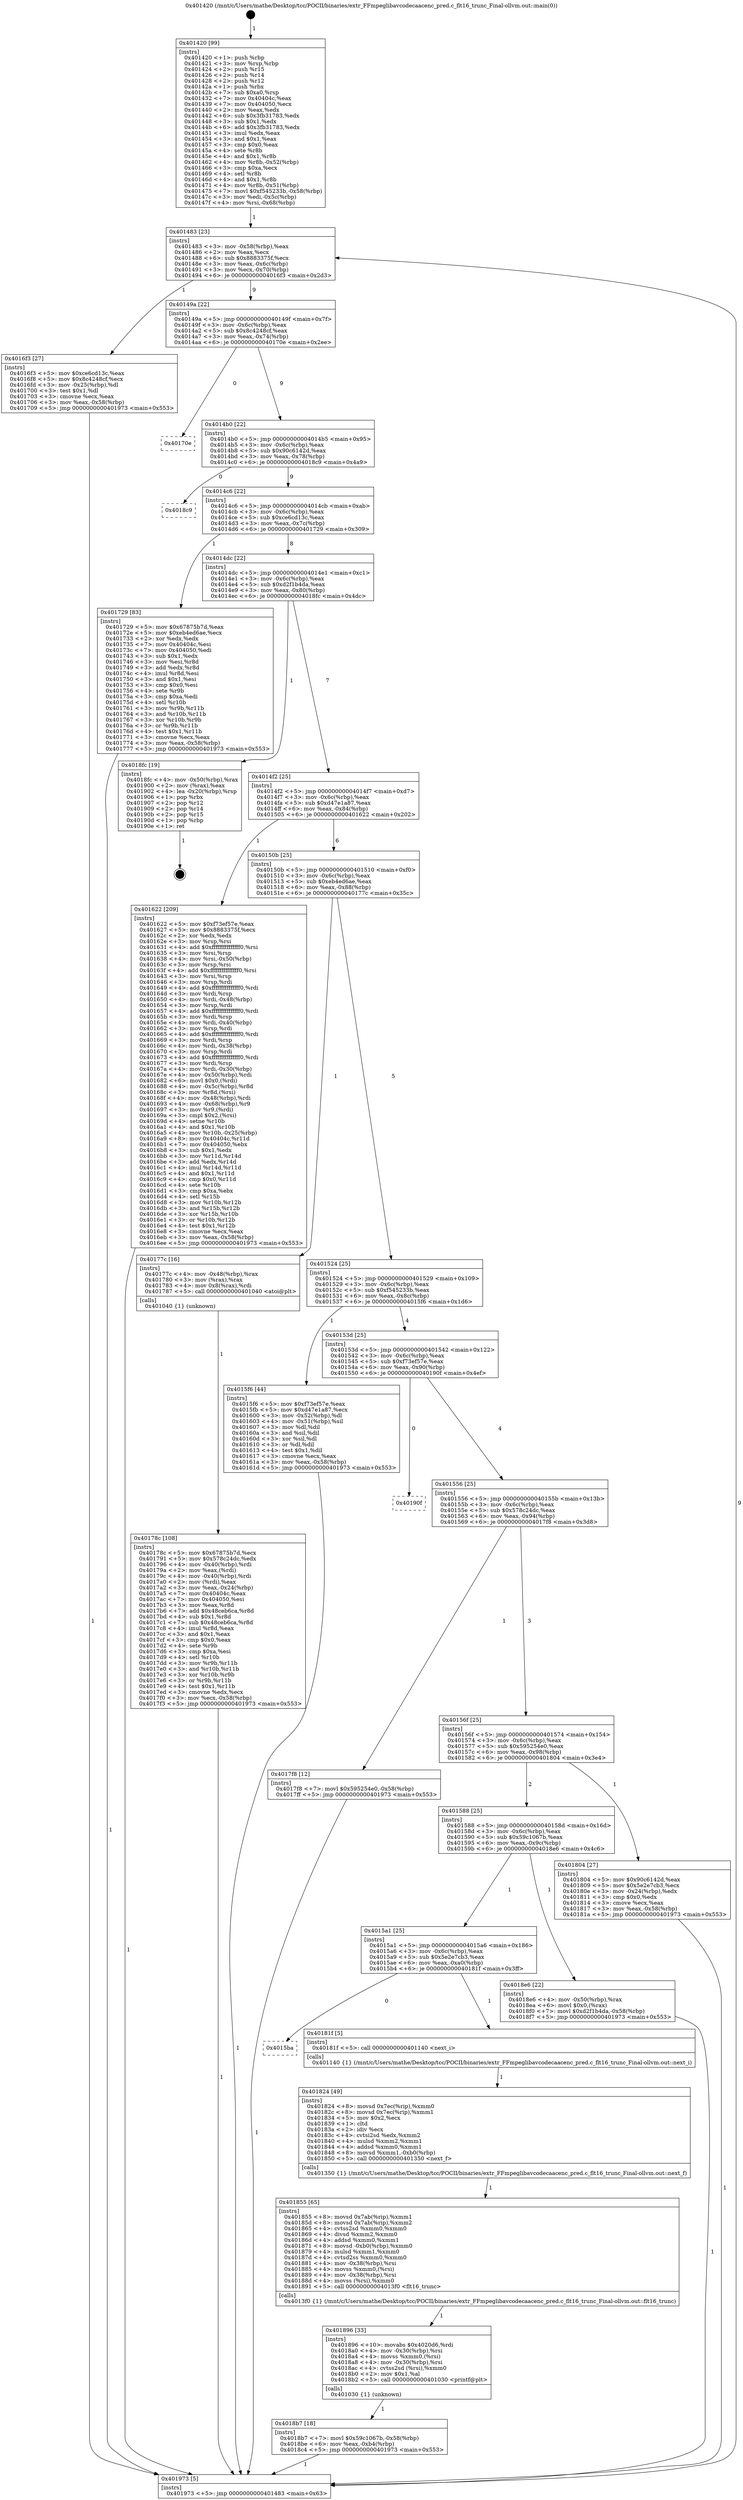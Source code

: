 digraph "0x401420" {
  label = "0x401420 (/mnt/c/Users/mathe/Desktop/tcc/POCII/binaries/extr_FFmpeglibavcodecaacenc_pred.c_flt16_trunc_Final-ollvm.out::main(0))"
  labelloc = "t"
  node[shape=record]

  Entry [label="",width=0.3,height=0.3,shape=circle,fillcolor=black,style=filled]
  "0x401483" [label="{
     0x401483 [23]\l
     | [instrs]\l
     &nbsp;&nbsp;0x401483 \<+3\>: mov -0x58(%rbp),%eax\l
     &nbsp;&nbsp;0x401486 \<+2\>: mov %eax,%ecx\l
     &nbsp;&nbsp;0x401488 \<+6\>: sub $0x8883375f,%ecx\l
     &nbsp;&nbsp;0x40148e \<+3\>: mov %eax,-0x6c(%rbp)\l
     &nbsp;&nbsp;0x401491 \<+3\>: mov %ecx,-0x70(%rbp)\l
     &nbsp;&nbsp;0x401494 \<+6\>: je 00000000004016f3 \<main+0x2d3\>\l
  }"]
  "0x4016f3" [label="{
     0x4016f3 [27]\l
     | [instrs]\l
     &nbsp;&nbsp;0x4016f3 \<+5\>: mov $0xce6cd13c,%eax\l
     &nbsp;&nbsp;0x4016f8 \<+5\>: mov $0x8c4248cf,%ecx\l
     &nbsp;&nbsp;0x4016fd \<+3\>: mov -0x25(%rbp),%dl\l
     &nbsp;&nbsp;0x401700 \<+3\>: test $0x1,%dl\l
     &nbsp;&nbsp;0x401703 \<+3\>: cmovne %ecx,%eax\l
     &nbsp;&nbsp;0x401706 \<+3\>: mov %eax,-0x58(%rbp)\l
     &nbsp;&nbsp;0x401709 \<+5\>: jmp 0000000000401973 \<main+0x553\>\l
  }"]
  "0x40149a" [label="{
     0x40149a [22]\l
     | [instrs]\l
     &nbsp;&nbsp;0x40149a \<+5\>: jmp 000000000040149f \<main+0x7f\>\l
     &nbsp;&nbsp;0x40149f \<+3\>: mov -0x6c(%rbp),%eax\l
     &nbsp;&nbsp;0x4014a2 \<+5\>: sub $0x8c4248cf,%eax\l
     &nbsp;&nbsp;0x4014a7 \<+3\>: mov %eax,-0x74(%rbp)\l
     &nbsp;&nbsp;0x4014aa \<+6\>: je 000000000040170e \<main+0x2ee\>\l
  }"]
  Exit [label="",width=0.3,height=0.3,shape=circle,fillcolor=black,style=filled,peripheries=2]
  "0x40170e" [label="{
     0x40170e\l
  }", style=dashed]
  "0x4014b0" [label="{
     0x4014b0 [22]\l
     | [instrs]\l
     &nbsp;&nbsp;0x4014b0 \<+5\>: jmp 00000000004014b5 \<main+0x95\>\l
     &nbsp;&nbsp;0x4014b5 \<+3\>: mov -0x6c(%rbp),%eax\l
     &nbsp;&nbsp;0x4014b8 \<+5\>: sub $0x90c6142d,%eax\l
     &nbsp;&nbsp;0x4014bd \<+3\>: mov %eax,-0x78(%rbp)\l
     &nbsp;&nbsp;0x4014c0 \<+6\>: je 00000000004018c9 \<main+0x4a9\>\l
  }"]
  "0x4018b7" [label="{
     0x4018b7 [18]\l
     | [instrs]\l
     &nbsp;&nbsp;0x4018b7 \<+7\>: movl $0x59c1067b,-0x58(%rbp)\l
     &nbsp;&nbsp;0x4018be \<+6\>: mov %eax,-0xb4(%rbp)\l
     &nbsp;&nbsp;0x4018c4 \<+5\>: jmp 0000000000401973 \<main+0x553\>\l
  }"]
  "0x4018c9" [label="{
     0x4018c9\l
  }", style=dashed]
  "0x4014c6" [label="{
     0x4014c6 [22]\l
     | [instrs]\l
     &nbsp;&nbsp;0x4014c6 \<+5\>: jmp 00000000004014cb \<main+0xab\>\l
     &nbsp;&nbsp;0x4014cb \<+3\>: mov -0x6c(%rbp),%eax\l
     &nbsp;&nbsp;0x4014ce \<+5\>: sub $0xce6cd13c,%eax\l
     &nbsp;&nbsp;0x4014d3 \<+3\>: mov %eax,-0x7c(%rbp)\l
     &nbsp;&nbsp;0x4014d6 \<+6\>: je 0000000000401729 \<main+0x309\>\l
  }"]
  "0x401896" [label="{
     0x401896 [33]\l
     | [instrs]\l
     &nbsp;&nbsp;0x401896 \<+10\>: movabs $0x4020d6,%rdi\l
     &nbsp;&nbsp;0x4018a0 \<+4\>: mov -0x30(%rbp),%rsi\l
     &nbsp;&nbsp;0x4018a4 \<+4\>: movss %xmm0,(%rsi)\l
     &nbsp;&nbsp;0x4018a8 \<+4\>: mov -0x30(%rbp),%rsi\l
     &nbsp;&nbsp;0x4018ac \<+4\>: cvtss2sd (%rsi),%xmm0\l
     &nbsp;&nbsp;0x4018b0 \<+2\>: mov $0x1,%al\l
     &nbsp;&nbsp;0x4018b2 \<+5\>: call 0000000000401030 \<printf@plt\>\l
     | [calls]\l
     &nbsp;&nbsp;0x401030 \{1\} (unknown)\l
  }"]
  "0x401729" [label="{
     0x401729 [83]\l
     | [instrs]\l
     &nbsp;&nbsp;0x401729 \<+5\>: mov $0x67875b7d,%eax\l
     &nbsp;&nbsp;0x40172e \<+5\>: mov $0xeb4ed6ae,%ecx\l
     &nbsp;&nbsp;0x401733 \<+2\>: xor %edx,%edx\l
     &nbsp;&nbsp;0x401735 \<+7\>: mov 0x40404c,%esi\l
     &nbsp;&nbsp;0x40173c \<+7\>: mov 0x404050,%edi\l
     &nbsp;&nbsp;0x401743 \<+3\>: sub $0x1,%edx\l
     &nbsp;&nbsp;0x401746 \<+3\>: mov %esi,%r8d\l
     &nbsp;&nbsp;0x401749 \<+3\>: add %edx,%r8d\l
     &nbsp;&nbsp;0x40174c \<+4\>: imul %r8d,%esi\l
     &nbsp;&nbsp;0x401750 \<+3\>: and $0x1,%esi\l
     &nbsp;&nbsp;0x401753 \<+3\>: cmp $0x0,%esi\l
     &nbsp;&nbsp;0x401756 \<+4\>: sete %r9b\l
     &nbsp;&nbsp;0x40175a \<+3\>: cmp $0xa,%edi\l
     &nbsp;&nbsp;0x40175d \<+4\>: setl %r10b\l
     &nbsp;&nbsp;0x401761 \<+3\>: mov %r9b,%r11b\l
     &nbsp;&nbsp;0x401764 \<+3\>: and %r10b,%r11b\l
     &nbsp;&nbsp;0x401767 \<+3\>: xor %r10b,%r9b\l
     &nbsp;&nbsp;0x40176a \<+3\>: or %r9b,%r11b\l
     &nbsp;&nbsp;0x40176d \<+4\>: test $0x1,%r11b\l
     &nbsp;&nbsp;0x401771 \<+3\>: cmovne %ecx,%eax\l
     &nbsp;&nbsp;0x401774 \<+3\>: mov %eax,-0x58(%rbp)\l
     &nbsp;&nbsp;0x401777 \<+5\>: jmp 0000000000401973 \<main+0x553\>\l
  }"]
  "0x4014dc" [label="{
     0x4014dc [22]\l
     | [instrs]\l
     &nbsp;&nbsp;0x4014dc \<+5\>: jmp 00000000004014e1 \<main+0xc1\>\l
     &nbsp;&nbsp;0x4014e1 \<+3\>: mov -0x6c(%rbp),%eax\l
     &nbsp;&nbsp;0x4014e4 \<+5\>: sub $0xd2f1b4da,%eax\l
     &nbsp;&nbsp;0x4014e9 \<+3\>: mov %eax,-0x80(%rbp)\l
     &nbsp;&nbsp;0x4014ec \<+6\>: je 00000000004018fc \<main+0x4dc\>\l
  }"]
  "0x401855" [label="{
     0x401855 [65]\l
     | [instrs]\l
     &nbsp;&nbsp;0x401855 \<+8\>: movsd 0x7ab(%rip),%xmm1\l
     &nbsp;&nbsp;0x40185d \<+8\>: movsd 0x7ab(%rip),%xmm2\l
     &nbsp;&nbsp;0x401865 \<+4\>: cvtss2sd %xmm0,%xmm0\l
     &nbsp;&nbsp;0x401869 \<+4\>: divsd %xmm2,%xmm0\l
     &nbsp;&nbsp;0x40186d \<+4\>: addsd %xmm0,%xmm1\l
     &nbsp;&nbsp;0x401871 \<+8\>: movsd -0xb0(%rbp),%xmm0\l
     &nbsp;&nbsp;0x401879 \<+4\>: mulsd %xmm1,%xmm0\l
     &nbsp;&nbsp;0x40187d \<+4\>: cvtsd2ss %xmm0,%xmm0\l
     &nbsp;&nbsp;0x401881 \<+4\>: mov -0x38(%rbp),%rsi\l
     &nbsp;&nbsp;0x401885 \<+4\>: movss %xmm0,(%rsi)\l
     &nbsp;&nbsp;0x401889 \<+4\>: mov -0x38(%rbp),%rsi\l
     &nbsp;&nbsp;0x40188d \<+4\>: movss (%rsi),%xmm0\l
     &nbsp;&nbsp;0x401891 \<+5\>: call 00000000004013f0 \<flt16_trunc\>\l
     | [calls]\l
     &nbsp;&nbsp;0x4013f0 \{1\} (/mnt/c/Users/mathe/Desktop/tcc/POCII/binaries/extr_FFmpeglibavcodecaacenc_pred.c_flt16_trunc_Final-ollvm.out::flt16_trunc)\l
  }"]
  "0x4018fc" [label="{
     0x4018fc [19]\l
     | [instrs]\l
     &nbsp;&nbsp;0x4018fc \<+4\>: mov -0x50(%rbp),%rax\l
     &nbsp;&nbsp;0x401900 \<+2\>: mov (%rax),%eax\l
     &nbsp;&nbsp;0x401902 \<+4\>: lea -0x20(%rbp),%rsp\l
     &nbsp;&nbsp;0x401906 \<+1\>: pop %rbx\l
     &nbsp;&nbsp;0x401907 \<+2\>: pop %r12\l
     &nbsp;&nbsp;0x401909 \<+2\>: pop %r14\l
     &nbsp;&nbsp;0x40190b \<+2\>: pop %r15\l
     &nbsp;&nbsp;0x40190d \<+1\>: pop %rbp\l
     &nbsp;&nbsp;0x40190e \<+1\>: ret\l
  }"]
  "0x4014f2" [label="{
     0x4014f2 [25]\l
     | [instrs]\l
     &nbsp;&nbsp;0x4014f2 \<+5\>: jmp 00000000004014f7 \<main+0xd7\>\l
     &nbsp;&nbsp;0x4014f7 \<+3\>: mov -0x6c(%rbp),%eax\l
     &nbsp;&nbsp;0x4014fa \<+5\>: sub $0xd47e1a87,%eax\l
     &nbsp;&nbsp;0x4014ff \<+6\>: mov %eax,-0x84(%rbp)\l
     &nbsp;&nbsp;0x401505 \<+6\>: je 0000000000401622 \<main+0x202\>\l
  }"]
  "0x401824" [label="{
     0x401824 [49]\l
     | [instrs]\l
     &nbsp;&nbsp;0x401824 \<+8\>: movsd 0x7ec(%rip),%xmm0\l
     &nbsp;&nbsp;0x40182c \<+8\>: movsd 0x7ec(%rip),%xmm1\l
     &nbsp;&nbsp;0x401834 \<+5\>: mov $0x2,%ecx\l
     &nbsp;&nbsp;0x401839 \<+1\>: cltd\l
     &nbsp;&nbsp;0x40183a \<+2\>: idiv %ecx\l
     &nbsp;&nbsp;0x40183c \<+4\>: cvtsi2sd %edx,%xmm2\l
     &nbsp;&nbsp;0x401840 \<+4\>: mulsd %xmm2,%xmm1\l
     &nbsp;&nbsp;0x401844 \<+4\>: addsd %xmm0,%xmm1\l
     &nbsp;&nbsp;0x401848 \<+8\>: movsd %xmm1,-0xb0(%rbp)\l
     &nbsp;&nbsp;0x401850 \<+5\>: call 0000000000401350 \<next_f\>\l
     | [calls]\l
     &nbsp;&nbsp;0x401350 \{1\} (/mnt/c/Users/mathe/Desktop/tcc/POCII/binaries/extr_FFmpeglibavcodecaacenc_pred.c_flt16_trunc_Final-ollvm.out::next_f)\l
  }"]
  "0x401622" [label="{
     0x401622 [209]\l
     | [instrs]\l
     &nbsp;&nbsp;0x401622 \<+5\>: mov $0xf73ef57e,%eax\l
     &nbsp;&nbsp;0x401627 \<+5\>: mov $0x8883375f,%ecx\l
     &nbsp;&nbsp;0x40162c \<+2\>: xor %edx,%edx\l
     &nbsp;&nbsp;0x40162e \<+3\>: mov %rsp,%rsi\l
     &nbsp;&nbsp;0x401631 \<+4\>: add $0xfffffffffffffff0,%rsi\l
     &nbsp;&nbsp;0x401635 \<+3\>: mov %rsi,%rsp\l
     &nbsp;&nbsp;0x401638 \<+4\>: mov %rsi,-0x50(%rbp)\l
     &nbsp;&nbsp;0x40163c \<+3\>: mov %rsp,%rsi\l
     &nbsp;&nbsp;0x40163f \<+4\>: add $0xfffffffffffffff0,%rsi\l
     &nbsp;&nbsp;0x401643 \<+3\>: mov %rsi,%rsp\l
     &nbsp;&nbsp;0x401646 \<+3\>: mov %rsp,%rdi\l
     &nbsp;&nbsp;0x401649 \<+4\>: add $0xfffffffffffffff0,%rdi\l
     &nbsp;&nbsp;0x40164d \<+3\>: mov %rdi,%rsp\l
     &nbsp;&nbsp;0x401650 \<+4\>: mov %rdi,-0x48(%rbp)\l
     &nbsp;&nbsp;0x401654 \<+3\>: mov %rsp,%rdi\l
     &nbsp;&nbsp;0x401657 \<+4\>: add $0xfffffffffffffff0,%rdi\l
     &nbsp;&nbsp;0x40165b \<+3\>: mov %rdi,%rsp\l
     &nbsp;&nbsp;0x40165e \<+4\>: mov %rdi,-0x40(%rbp)\l
     &nbsp;&nbsp;0x401662 \<+3\>: mov %rsp,%rdi\l
     &nbsp;&nbsp;0x401665 \<+4\>: add $0xfffffffffffffff0,%rdi\l
     &nbsp;&nbsp;0x401669 \<+3\>: mov %rdi,%rsp\l
     &nbsp;&nbsp;0x40166c \<+4\>: mov %rdi,-0x38(%rbp)\l
     &nbsp;&nbsp;0x401670 \<+3\>: mov %rsp,%rdi\l
     &nbsp;&nbsp;0x401673 \<+4\>: add $0xfffffffffffffff0,%rdi\l
     &nbsp;&nbsp;0x401677 \<+3\>: mov %rdi,%rsp\l
     &nbsp;&nbsp;0x40167a \<+4\>: mov %rdi,-0x30(%rbp)\l
     &nbsp;&nbsp;0x40167e \<+4\>: mov -0x50(%rbp),%rdi\l
     &nbsp;&nbsp;0x401682 \<+6\>: movl $0x0,(%rdi)\l
     &nbsp;&nbsp;0x401688 \<+4\>: mov -0x5c(%rbp),%r8d\l
     &nbsp;&nbsp;0x40168c \<+3\>: mov %r8d,(%rsi)\l
     &nbsp;&nbsp;0x40168f \<+4\>: mov -0x48(%rbp),%rdi\l
     &nbsp;&nbsp;0x401693 \<+4\>: mov -0x68(%rbp),%r9\l
     &nbsp;&nbsp;0x401697 \<+3\>: mov %r9,(%rdi)\l
     &nbsp;&nbsp;0x40169a \<+3\>: cmpl $0x2,(%rsi)\l
     &nbsp;&nbsp;0x40169d \<+4\>: setne %r10b\l
     &nbsp;&nbsp;0x4016a1 \<+4\>: and $0x1,%r10b\l
     &nbsp;&nbsp;0x4016a5 \<+4\>: mov %r10b,-0x25(%rbp)\l
     &nbsp;&nbsp;0x4016a9 \<+8\>: mov 0x40404c,%r11d\l
     &nbsp;&nbsp;0x4016b1 \<+7\>: mov 0x404050,%ebx\l
     &nbsp;&nbsp;0x4016b8 \<+3\>: sub $0x1,%edx\l
     &nbsp;&nbsp;0x4016bb \<+3\>: mov %r11d,%r14d\l
     &nbsp;&nbsp;0x4016be \<+3\>: add %edx,%r14d\l
     &nbsp;&nbsp;0x4016c1 \<+4\>: imul %r14d,%r11d\l
     &nbsp;&nbsp;0x4016c5 \<+4\>: and $0x1,%r11d\l
     &nbsp;&nbsp;0x4016c9 \<+4\>: cmp $0x0,%r11d\l
     &nbsp;&nbsp;0x4016cd \<+4\>: sete %r10b\l
     &nbsp;&nbsp;0x4016d1 \<+3\>: cmp $0xa,%ebx\l
     &nbsp;&nbsp;0x4016d4 \<+4\>: setl %r15b\l
     &nbsp;&nbsp;0x4016d8 \<+3\>: mov %r10b,%r12b\l
     &nbsp;&nbsp;0x4016db \<+3\>: and %r15b,%r12b\l
     &nbsp;&nbsp;0x4016de \<+3\>: xor %r15b,%r10b\l
     &nbsp;&nbsp;0x4016e1 \<+3\>: or %r10b,%r12b\l
     &nbsp;&nbsp;0x4016e4 \<+4\>: test $0x1,%r12b\l
     &nbsp;&nbsp;0x4016e8 \<+3\>: cmovne %ecx,%eax\l
     &nbsp;&nbsp;0x4016eb \<+3\>: mov %eax,-0x58(%rbp)\l
     &nbsp;&nbsp;0x4016ee \<+5\>: jmp 0000000000401973 \<main+0x553\>\l
  }"]
  "0x40150b" [label="{
     0x40150b [25]\l
     | [instrs]\l
     &nbsp;&nbsp;0x40150b \<+5\>: jmp 0000000000401510 \<main+0xf0\>\l
     &nbsp;&nbsp;0x401510 \<+3\>: mov -0x6c(%rbp),%eax\l
     &nbsp;&nbsp;0x401513 \<+5\>: sub $0xeb4ed6ae,%eax\l
     &nbsp;&nbsp;0x401518 \<+6\>: mov %eax,-0x88(%rbp)\l
     &nbsp;&nbsp;0x40151e \<+6\>: je 000000000040177c \<main+0x35c\>\l
  }"]
  "0x4015ba" [label="{
     0x4015ba\l
  }", style=dashed]
  "0x40177c" [label="{
     0x40177c [16]\l
     | [instrs]\l
     &nbsp;&nbsp;0x40177c \<+4\>: mov -0x48(%rbp),%rax\l
     &nbsp;&nbsp;0x401780 \<+3\>: mov (%rax),%rax\l
     &nbsp;&nbsp;0x401783 \<+4\>: mov 0x8(%rax),%rdi\l
     &nbsp;&nbsp;0x401787 \<+5\>: call 0000000000401040 \<atoi@plt\>\l
     | [calls]\l
     &nbsp;&nbsp;0x401040 \{1\} (unknown)\l
  }"]
  "0x401524" [label="{
     0x401524 [25]\l
     | [instrs]\l
     &nbsp;&nbsp;0x401524 \<+5\>: jmp 0000000000401529 \<main+0x109\>\l
     &nbsp;&nbsp;0x401529 \<+3\>: mov -0x6c(%rbp),%eax\l
     &nbsp;&nbsp;0x40152c \<+5\>: sub $0xf545233b,%eax\l
     &nbsp;&nbsp;0x401531 \<+6\>: mov %eax,-0x8c(%rbp)\l
     &nbsp;&nbsp;0x401537 \<+6\>: je 00000000004015f6 \<main+0x1d6\>\l
  }"]
  "0x40181f" [label="{
     0x40181f [5]\l
     | [instrs]\l
     &nbsp;&nbsp;0x40181f \<+5\>: call 0000000000401140 \<next_i\>\l
     | [calls]\l
     &nbsp;&nbsp;0x401140 \{1\} (/mnt/c/Users/mathe/Desktop/tcc/POCII/binaries/extr_FFmpeglibavcodecaacenc_pred.c_flt16_trunc_Final-ollvm.out::next_i)\l
  }"]
  "0x4015f6" [label="{
     0x4015f6 [44]\l
     | [instrs]\l
     &nbsp;&nbsp;0x4015f6 \<+5\>: mov $0xf73ef57e,%eax\l
     &nbsp;&nbsp;0x4015fb \<+5\>: mov $0xd47e1a87,%ecx\l
     &nbsp;&nbsp;0x401600 \<+3\>: mov -0x52(%rbp),%dl\l
     &nbsp;&nbsp;0x401603 \<+4\>: mov -0x51(%rbp),%sil\l
     &nbsp;&nbsp;0x401607 \<+3\>: mov %dl,%dil\l
     &nbsp;&nbsp;0x40160a \<+3\>: and %sil,%dil\l
     &nbsp;&nbsp;0x40160d \<+3\>: xor %sil,%dl\l
     &nbsp;&nbsp;0x401610 \<+3\>: or %dl,%dil\l
     &nbsp;&nbsp;0x401613 \<+4\>: test $0x1,%dil\l
     &nbsp;&nbsp;0x401617 \<+3\>: cmovne %ecx,%eax\l
     &nbsp;&nbsp;0x40161a \<+3\>: mov %eax,-0x58(%rbp)\l
     &nbsp;&nbsp;0x40161d \<+5\>: jmp 0000000000401973 \<main+0x553\>\l
  }"]
  "0x40153d" [label="{
     0x40153d [25]\l
     | [instrs]\l
     &nbsp;&nbsp;0x40153d \<+5\>: jmp 0000000000401542 \<main+0x122\>\l
     &nbsp;&nbsp;0x401542 \<+3\>: mov -0x6c(%rbp),%eax\l
     &nbsp;&nbsp;0x401545 \<+5\>: sub $0xf73ef57e,%eax\l
     &nbsp;&nbsp;0x40154a \<+6\>: mov %eax,-0x90(%rbp)\l
     &nbsp;&nbsp;0x401550 \<+6\>: je 000000000040190f \<main+0x4ef\>\l
  }"]
  "0x401973" [label="{
     0x401973 [5]\l
     | [instrs]\l
     &nbsp;&nbsp;0x401973 \<+5\>: jmp 0000000000401483 \<main+0x63\>\l
  }"]
  "0x401420" [label="{
     0x401420 [99]\l
     | [instrs]\l
     &nbsp;&nbsp;0x401420 \<+1\>: push %rbp\l
     &nbsp;&nbsp;0x401421 \<+3\>: mov %rsp,%rbp\l
     &nbsp;&nbsp;0x401424 \<+2\>: push %r15\l
     &nbsp;&nbsp;0x401426 \<+2\>: push %r14\l
     &nbsp;&nbsp;0x401428 \<+2\>: push %r12\l
     &nbsp;&nbsp;0x40142a \<+1\>: push %rbx\l
     &nbsp;&nbsp;0x40142b \<+7\>: sub $0xa0,%rsp\l
     &nbsp;&nbsp;0x401432 \<+7\>: mov 0x40404c,%eax\l
     &nbsp;&nbsp;0x401439 \<+7\>: mov 0x404050,%ecx\l
     &nbsp;&nbsp;0x401440 \<+2\>: mov %eax,%edx\l
     &nbsp;&nbsp;0x401442 \<+6\>: sub $0x3fb31783,%edx\l
     &nbsp;&nbsp;0x401448 \<+3\>: sub $0x1,%edx\l
     &nbsp;&nbsp;0x40144b \<+6\>: add $0x3fb31783,%edx\l
     &nbsp;&nbsp;0x401451 \<+3\>: imul %edx,%eax\l
     &nbsp;&nbsp;0x401454 \<+3\>: and $0x1,%eax\l
     &nbsp;&nbsp;0x401457 \<+3\>: cmp $0x0,%eax\l
     &nbsp;&nbsp;0x40145a \<+4\>: sete %r8b\l
     &nbsp;&nbsp;0x40145e \<+4\>: and $0x1,%r8b\l
     &nbsp;&nbsp;0x401462 \<+4\>: mov %r8b,-0x52(%rbp)\l
     &nbsp;&nbsp;0x401466 \<+3\>: cmp $0xa,%ecx\l
     &nbsp;&nbsp;0x401469 \<+4\>: setl %r8b\l
     &nbsp;&nbsp;0x40146d \<+4\>: and $0x1,%r8b\l
     &nbsp;&nbsp;0x401471 \<+4\>: mov %r8b,-0x51(%rbp)\l
     &nbsp;&nbsp;0x401475 \<+7\>: movl $0xf545233b,-0x58(%rbp)\l
     &nbsp;&nbsp;0x40147c \<+3\>: mov %edi,-0x5c(%rbp)\l
     &nbsp;&nbsp;0x40147f \<+4\>: mov %rsi,-0x68(%rbp)\l
  }"]
  "0x40178c" [label="{
     0x40178c [108]\l
     | [instrs]\l
     &nbsp;&nbsp;0x40178c \<+5\>: mov $0x67875b7d,%ecx\l
     &nbsp;&nbsp;0x401791 \<+5\>: mov $0x578c24dc,%edx\l
     &nbsp;&nbsp;0x401796 \<+4\>: mov -0x40(%rbp),%rdi\l
     &nbsp;&nbsp;0x40179a \<+2\>: mov %eax,(%rdi)\l
     &nbsp;&nbsp;0x40179c \<+4\>: mov -0x40(%rbp),%rdi\l
     &nbsp;&nbsp;0x4017a0 \<+2\>: mov (%rdi),%eax\l
     &nbsp;&nbsp;0x4017a2 \<+3\>: mov %eax,-0x24(%rbp)\l
     &nbsp;&nbsp;0x4017a5 \<+7\>: mov 0x40404c,%eax\l
     &nbsp;&nbsp;0x4017ac \<+7\>: mov 0x404050,%esi\l
     &nbsp;&nbsp;0x4017b3 \<+3\>: mov %eax,%r8d\l
     &nbsp;&nbsp;0x4017b6 \<+7\>: add $0x48ceb6ca,%r8d\l
     &nbsp;&nbsp;0x4017bd \<+4\>: sub $0x1,%r8d\l
     &nbsp;&nbsp;0x4017c1 \<+7\>: sub $0x48ceb6ca,%r8d\l
     &nbsp;&nbsp;0x4017c8 \<+4\>: imul %r8d,%eax\l
     &nbsp;&nbsp;0x4017cc \<+3\>: and $0x1,%eax\l
     &nbsp;&nbsp;0x4017cf \<+3\>: cmp $0x0,%eax\l
     &nbsp;&nbsp;0x4017d2 \<+4\>: sete %r9b\l
     &nbsp;&nbsp;0x4017d6 \<+3\>: cmp $0xa,%esi\l
     &nbsp;&nbsp;0x4017d9 \<+4\>: setl %r10b\l
     &nbsp;&nbsp;0x4017dd \<+3\>: mov %r9b,%r11b\l
     &nbsp;&nbsp;0x4017e0 \<+3\>: and %r10b,%r11b\l
     &nbsp;&nbsp;0x4017e3 \<+3\>: xor %r10b,%r9b\l
     &nbsp;&nbsp;0x4017e6 \<+3\>: or %r9b,%r11b\l
     &nbsp;&nbsp;0x4017e9 \<+4\>: test $0x1,%r11b\l
     &nbsp;&nbsp;0x4017ed \<+3\>: cmovne %edx,%ecx\l
     &nbsp;&nbsp;0x4017f0 \<+3\>: mov %ecx,-0x58(%rbp)\l
     &nbsp;&nbsp;0x4017f3 \<+5\>: jmp 0000000000401973 \<main+0x553\>\l
  }"]
  "0x4015a1" [label="{
     0x4015a1 [25]\l
     | [instrs]\l
     &nbsp;&nbsp;0x4015a1 \<+5\>: jmp 00000000004015a6 \<main+0x186\>\l
     &nbsp;&nbsp;0x4015a6 \<+3\>: mov -0x6c(%rbp),%eax\l
     &nbsp;&nbsp;0x4015a9 \<+5\>: sub $0x5e2e7cb3,%eax\l
     &nbsp;&nbsp;0x4015ae \<+6\>: mov %eax,-0xa0(%rbp)\l
     &nbsp;&nbsp;0x4015b4 \<+6\>: je 000000000040181f \<main+0x3ff\>\l
  }"]
  "0x40190f" [label="{
     0x40190f\l
  }", style=dashed]
  "0x401556" [label="{
     0x401556 [25]\l
     | [instrs]\l
     &nbsp;&nbsp;0x401556 \<+5\>: jmp 000000000040155b \<main+0x13b\>\l
     &nbsp;&nbsp;0x40155b \<+3\>: mov -0x6c(%rbp),%eax\l
     &nbsp;&nbsp;0x40155e \<+5\>: sub $0x578c24dc,%eax\l
     &nbsp;&nbsp;0x401563 \<+6\>: mov %eax,-0x94(%rbp)\l
     &nbsp;&nbsp;0x401569 \<+6\>: je 00000000004017f8 \<main+0x3d8\>\l
  }"]
  "0x4018e6" [label="{
     0x4018e6 [22]\l
     | [instrs]\l
     &nbsp;&nbsp;0x4018e6 \<+4\>: mov -0x50(%rbp),%rax\l
     &nbsp;&nbsp;0x4018ea \<+6\>: movl $0x0,(%rax)\l
     &nbsp;&nbsp;0x4018f0 \<+7\>: movl $0xd2f1b4da,-0x58(%rbp)\l
     &nbsp;&nbsp;0x4018f7 \<+5\>: jmp 0000000000401973 \<main+0x553\>\l
  }"]
  "0x4017f8" [label="{
     0x4017f8 [12]\l
     | [instrs]\l
     &nbsp;&nbsp;0x4017f8 \<+7\>: movl $0x595254e0,-0x58(%rbp)\l
     &nbsp;&nbsp;0x4017ff \<+5\>: jmp 0000000000401973 \<main+0x553\>\l
  }"]
  "0x40156f" [label="{
     0x40156f [25]\l
     | [instrs]\l
     &nbsp;&nbsp;0x40156f \<+5\>: jmp 0000000000401574 \<main+0x154\>\l
     &nbsp;&nbsp;0x401574 \<+3\>: mov -0x6c(%rbp),%eax\l
     &nbsp;&nbsp;0x401577 \<+5\>: sub $0x595254e0,%eax\l
     &nbsp;&nbsp;0x40157c \<+6\>: mov %eax,-0x98(%rbp)\l
     &nbsp;&nbsp;0x401582 \<+6\>: je 0000000000401804 \<main+0x3e4\>\l
  }"]
  "0x401588" [label="{
     0x401588 [25]\l
     | [instrs]\l
     &nbsp;&nbsp;0x401588 \<+5\>: jmp 000000000040158d \<main+0x16d\>\l
     &nbsp;&nbsp;0x40158d \<+3\>: mov -0x6c(%rbp),%eax\l
     &nbsp;&nbsp;0x401590 \<+5\>: sub $0x59c1067b,%eax\l
     &nbsp;&nbsp;0x401595 \<+6\>: mov %eax,-0x9c(%rbp)\l
     &nbsp;&nbsp;0x40159b \<+6\>: je 00000000004018e6 \<main+0x4c6\>\l
  }"]
  "0x401804" [label="{
     0x401804 [27]\l
     | [instrs]\l
     &nbsp;&nbsp;0x401804 \<+5\>: mov $0x90c6142d,%eax\l
     &nbsp;&nbsp;0x401809 \<+5\>: mov $0x5e2e7cb3,%ecx\l
     &nbsp;&nbsp;0x40180e \<+3\>: mov -0x24(%rbp),%edx\l
     &nbsp;&nbsp;0x401811 \<+3\>: cmp $0x0,%edx\l
     &nbsp;&nbsp;0x401814 \<+3\>: cmove %ecx,%eax\l
     &nbsp;&nbsp;0x401817 \<+3\>: mov %eax,-0x58(%rbp)\l
     &nbsp;&nbsp;0x40181a \<+5\>: jmp 0000000000401973 \<main+0x553\>\l
  }"]
  Entry -> "0x401420" [label=" 1"]
  "0x401483" -> "0x4016f3" [label=" 1"]
  "0x401483" -> "0x40149a" [label=" 9"]
  "0x4018fc" -> Exit [label=" 1"]
  "0x40149a" -> "0x40170e" [label=" 0"]
  "0x40149a" -> "0x4014b0" [label=" 9"]
  "0x4018e6" -> "0x401973" [label=" 1"]
  "0x4014b0" -> "0x4018c9" [label=" 0"]
  "0x4014b0" -> "0x4014c6" [label=" 9"]
  "0x4018b7" -> "0x401973" [label=" 1"]
  "0x4014c6" -> "0x401729" [label=" 1"]
  "0x4014c6" -> "0x4014dc" [label=" 8"]
  "0x401896" -> "0x4018b7" [label=" 1"]
  "0x4014dc" -> "0x4018fc" [label=" 1"]
  "0x4014dc" -> "0x4014f2" [label=" 7"]
  "0x401855" -> "0x401896" [label=" 1"]
  "0x4014f2" -> "0x401622" [label=" 1"]
  "0x4014f2" -> "0x40150b" [label=" 6"]
  "0x401824" -> "0x401855" [label=" 1"]
  "0x40150b" -> "0x40177c" [label=" 1"]
  "0x40150b" -> "0x401524" [label=" 5"]
  "0x40181f" -> "0x401824" [label=" 1"]
  "0x401524" -> "0x4015f6" [label=" 1"]
  "0x401524" -> "0x40153d" [label=" 4"]
  "0x4015f6" -> "0x401973" [label=" 1"]
  "0x401420" -> "0x401483" [label=" 1"]
  "0x401973" -> "0x401483" [label=" 9"]
  "0x401622" -> "0x401973" [label=" 1"]
  "0x4016f3" -> "0x401973" [label=" 1"]
  "0x401729" -> "0x401973" [label=" 1"]
  "0x40177c" -> "0x40178c" [label=" 1"]
  "0x40178c" -> "0x401973" [label=" 1"]
  "0x4015a1" -> "0x4015ba" [label=" 0"]
  "0x40153d" -> "0x40190f" [label=" 0"]
  "0x40153d" -> "0x401556" [label=" 4"]
  "0x4015a1" -> "0x40181f" [label=" 1"]
  "0x401556" -> "0x4017f8" [label=" 1"]
  "0x401556" -> "0x40156f" [label=" 3"]
  "0x4017f8" -> "0x401973" [label=" 1"]
  "0x401588" -> "0x4015a1" [label=" 1"]
  "0x40156f" -> "0x401804" [label=" 1"]
  "0x40156f" -> "0x401588" [label=" 2"]
  "0x401804" -> "0x401973" [label=" 1"]
  "0x401588" -> "0x4018e6" [label=" 1"]
}
